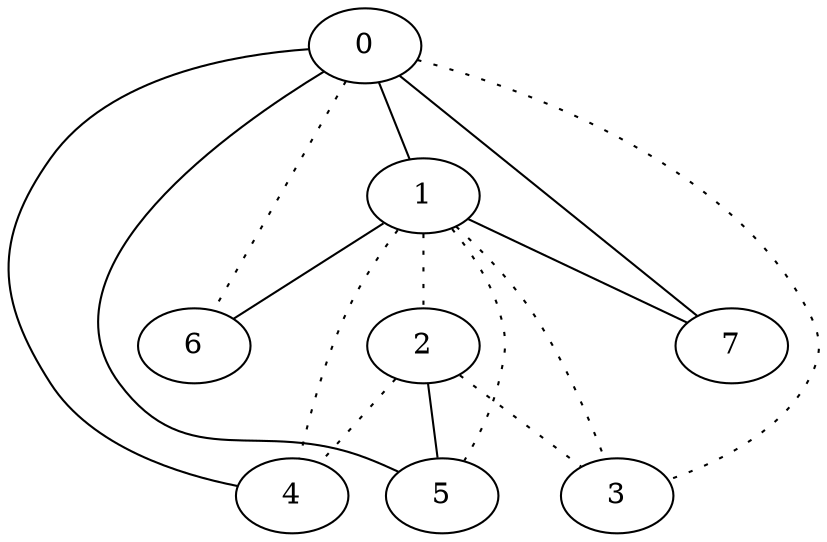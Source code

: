 graph {
a0[label=0];
a1[label=1];
a2[label=2];
a3[label=3];
a4[label=4];
a5[label=5];
a6[label=6];
a7[label=7];
a0 -- a1;
a0 -- a3 [style=dotted];
a0 -- a4;
a0 -- a5;
a0 -- a6 [style=dotted];
a0 -- a7;
a1 -- a2 [style=dotted];
a1 -- a3 [style=dotted];
a1 -- a4 [style=dotted];
a1 -- a5 [style=dotted];
a1 -- a6;
a1 -- a7;
a2 -- a3 [style=dotted];
a2 -- a4 [style=dotted];
a2 -- a5;
}
